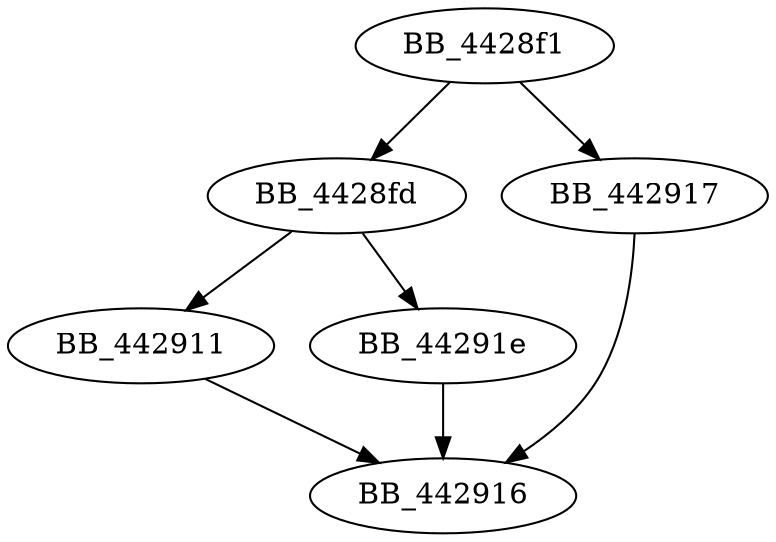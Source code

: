 DiGraph _isintTOS{
BB_4428f1->BB_4428fd
BB_4428f1->BB_442917
BB_4428fd->BB_442911
BB_4428fd->BB_44291e
BB_442911->BB_442916
BB_442917->BB_442916
BB_44291e->BB_442916
}
